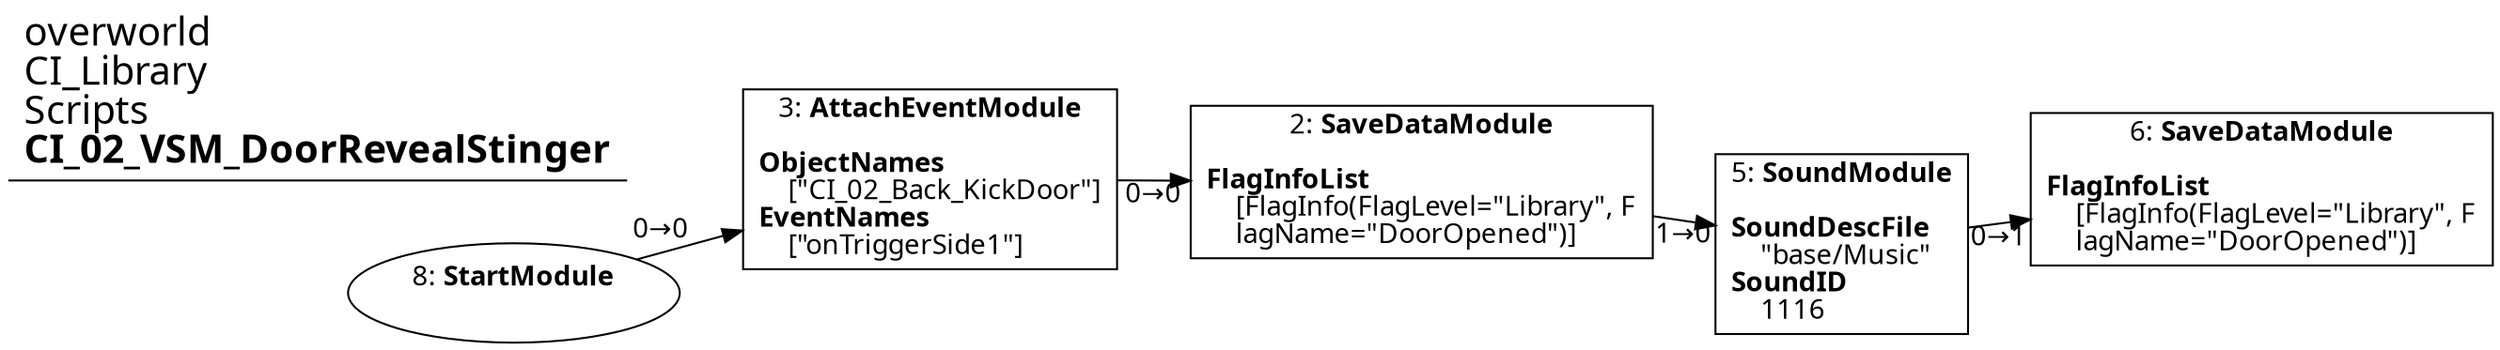 digraph {
    layout = fdp;
    overlap = prism;
    sep = "+16";
    splines = spline;

    node [ shape = box ];

    graph [ fontname = "Segoe UI" ];
    node [ fontname = "Segoe UI" ];
    edge [ fontname = "Segoe UI" ];

    2 [ label = <2: <b>SaveDataModule</b><br/><br/><b>FlagInfoList</b><br align="left"/>    [FlagInfo(FlagLevel=&quot;Library&quot;, F<br align="left"/>    lagName=&quot;DoorOpened&quot;)]<br align="left"/>> ];
    2 [ pos = "0.47200003,-0.259!" ];
    2 -> 5 [ label = "1→0" ];

    3 [ label = <3: <b>AttachEventModule</b><br/><br/><b>ObjectNames</b><br align="left"/>    [&quot;CI_02_Back_KickDoor&quot;]<br align="left"/><b>EventNames</b><br align="left"/>    [&quot;onTriggerSide1&quot;]<br align="left"/>> ];
    3 [ pos = "0.23,-0.259!" ];
    3 -> 2 [ label = "0→0" ];

    5 [ label = <5: <b>SoundModule</b><br/><br/><b>SoundDescFile</b><br align="left"/>    &quot;base/Music&quot;<br align="left"/><b>SoundID</b><br align="left"/>    1116<br align="left"/>> ];
    5 [ pos = "0.73200005,-0.282!" ];
    5 -> 6 [ label = "0→1" ];

    6 [ label = <6: <b>SaveDataModule</b><br/><br/><b>FlagInfoList</b><br align="left"/>    [FlagInfo(FlagLevel=&quot;Library&quot;, F<br align="left"/>    lagName=&quot;DoorOpened&quot;)]<br align="left"/>> ];
    6 [ pos = "0.95300007,-0.259!" ];

    8 [ label = <8: <b>StartModule</b><br/><br/>> ];
    8 [ shape = oval ]
    8 [ pos = "0.002,-0.259!" ];
    8 -> 3 [ label = "0→0" ];

    title [ pos = "0.001,-0.25800002!" ];
    title [ shape = underline ];
    title [ label = <<font point-size="20">overworld<br align="left"/>CI_Library<br align="left"/>Scripts<br align="left"/><b>CI_02_VSM_DoorRevealStinger</b><br align="left"/></font>> ];
}

